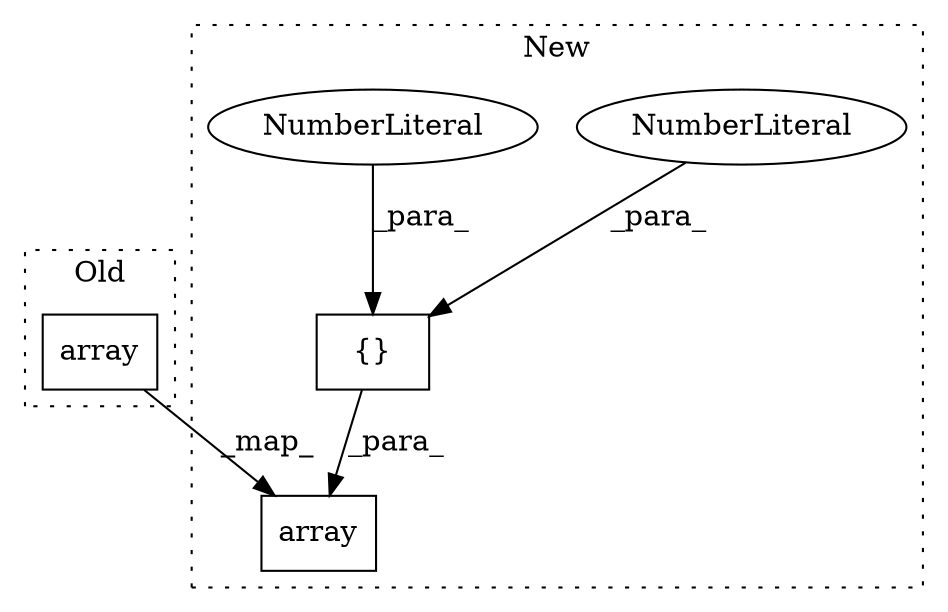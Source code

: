 digraph G {
subgraph cluster0 {
1 [label="array" a="32" s="4558,4564" l="6,-12" shape="box"];
label = "Old";
style="dotted";
}
subgraph cluster1 {
2 [label="array" a="32" s="3804,3810" l="6,-12" shape="box"];
3 [label="{}" a="4" s="3834,3849" l="1,-15" shape="box"];
4 [label="NumberLiteral" a="34" s="3845" l="0" shape="ellipse"];
5 [label="NumberLiteral" a="34" s="3847" l="0" shape="ellipse"];
label = "New";
style="dotted";
}
1 -> 2 [label="_map_"];
3 -> 2 [label="_para_"];
4 -> 3 [label="_para_"];
5 -> 3 [label="_para_"];
}